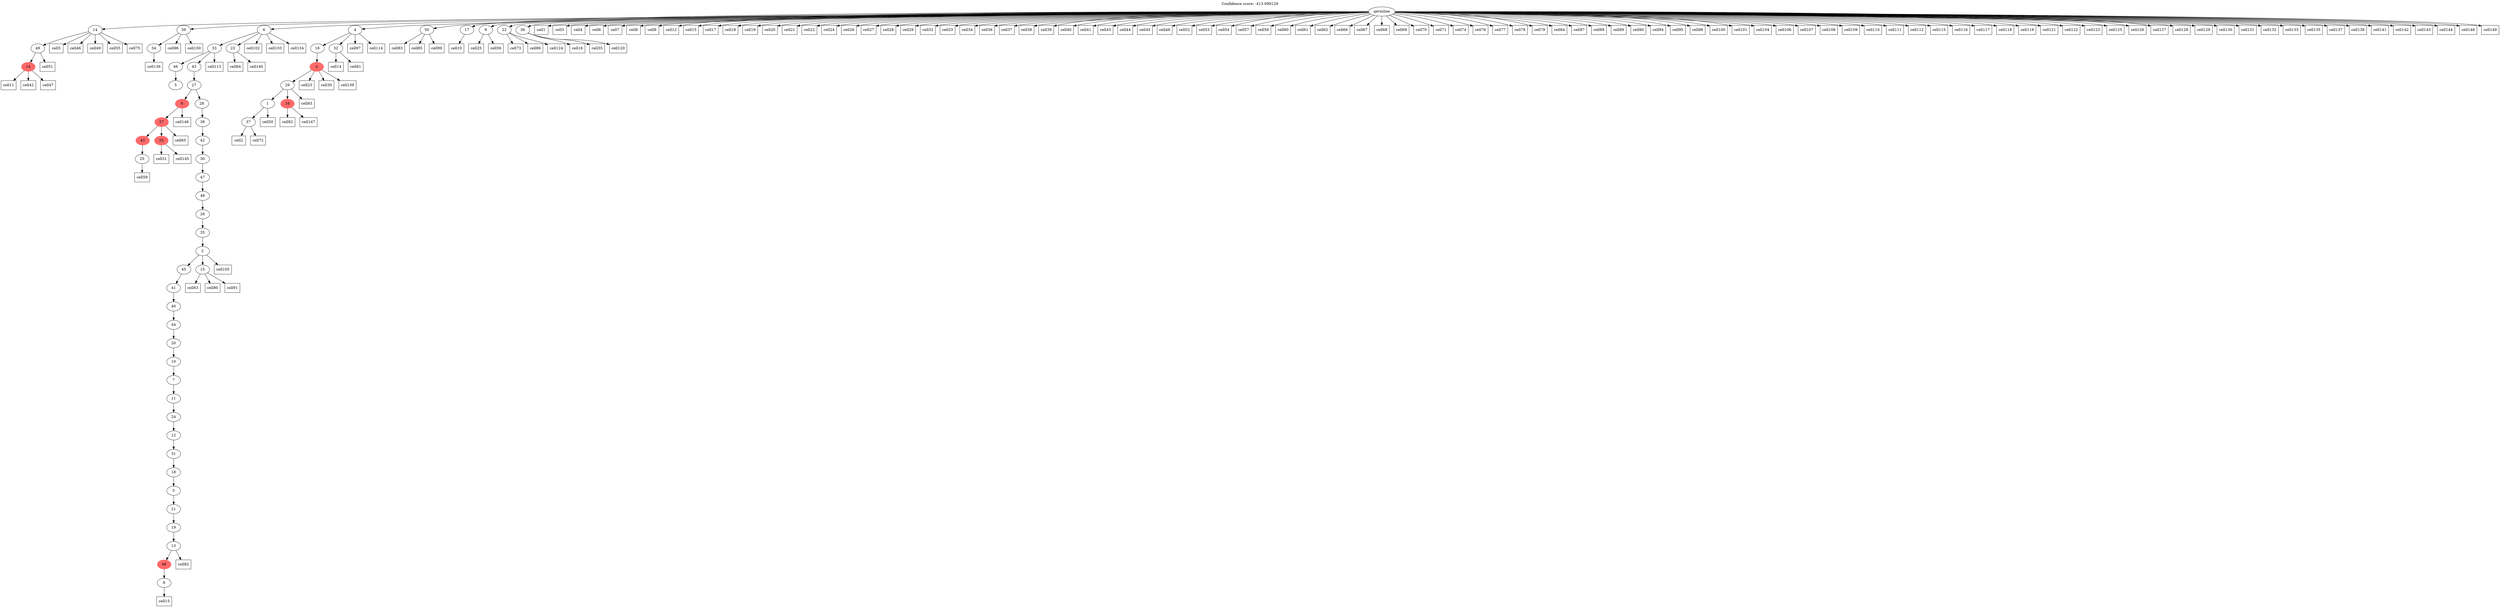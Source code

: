 digraph g {
	"57" -> "58";
	"58" [color=indianred1, style=filled, label="14"];
	"56" -> "57";
	"57" [label="49"];
	"54" -> "55";
	"55" [label="34"];
	"47" -> "48";
	"48" [label="5"];
	"44" -> "45";
	"45" [label="25"];
	"43" -> "44";
	"44" [color=indianred1, style=filled, label="43"];
	"43" -> "46";
	"46" [color=indianred1, style=filled, label="33"];
	"42" -> "43";
	"43" [color=indianred1, style=filled, label="27"];
	"39" -> "40";
	"40" [label="8"];
	"38" -> "39";
	"39" [color=indianred1, style=filled, label="48"];
	"37" -> "38";
	"38" [label="13"];
	"36" -> "37";
	"37" [label="19"];
	"35" -> "36";
	"36" [label="21"];
	"34" -> "35";
	"35" [label="3"];
	"33" -> "34";
	"34" [label="18"];
	"32" -> "33";
	"33" [label="31"];
	"31" -> "32";
	"32" [label="12"];
	"30" -> "31";
	"31" [label="24"];
	"29" -> "30";
	"30" [label="11"];
	"28" -> "29";
	"29" [label="7"];
	"27" -> "28";
	"28" [label="10"];
	"26" -> "27";
	"27" [label="20"];
	"25" -> "26";
	"26" [label="44"];
	"24" -> "25";
	"25" [label="40"];
	"23" -> "24";
	"24" [label="41"];
	"22" -> "23";
	"23" [label="45"];
	"22" -> "41";
	"41" [label="15"];
	"21" -> "22";
	"22" [label="2"];
	"20" -> "21";
	"21" [label="35"];
	"19" -> "20";
	"20" [label="26"];
	"18" -> "19";
	"19" [label="48"];
	"17" -> "18";
	"18" [label="47"];
	"16" -> "17";
	"17" [label="30"];
	"15" -> "16";
	"16" [label="42"];
	"14" -> "15";
	"15" [label="38"];
	"13" -> "14";
	"14" [label="28"];
	"13" -> "42";
	"42" [color=indianred1, style=filled, label="6"];
	"12" -> "13";
	"13" [label="27"];
	"11" -> "12";
	"12" [label="43"];
	"11" -> "47";
	"47" [label="46"];
	"10" -> "11";
	"11" [label="33"];
	"10" -> "49";
	"49" [label="23"];
	"5" -> "6";
	"6" [label="37"];
	"4" -> "5";
	"5" [label="1"];
	"4" -> "7";
	"7" [color=indianred1, style=filled, label="16"];
	"3" -> "4";
	"4" [label="29"];
	"2" -> "3";
	"3" [color=indianred1, style=filled, label="4"];
	"1" -> "2";
	"2" [label="16"];
	"1" -> "8";
	"8" [label="32"];
	"0" -> "1";
	"1" [label="4"];
	"0" -> "9";
	"9" [label="50"];
	"0" -> "10";
	"10" [label="6"];
	"0" -> "50";
	"50" [label="17"];
	"0" -> "51";
	"51" [label="9"];
	"0" -> "52";
	"52" [label="22"];
	"0" -> "53";
	"53" [label="36"];
	"0" -> "54";
	"54" [label="39"];
	"0" -> "56";
	"56" [label="14"];
	"0" [label="germline"];
	"0" -> "cell1";
	"cell1" [shape=box];
	"6" -> "cell2";
	"cell2" [shape=box];
	"0" -> "cell3";
	"cell3" [shape=box];
	"0" -> "cell4";
	"cell4" [shape=box];
	"56" -> "cell5";
	"cell5" [shape=box];
	"0" -> "cell6";
	"cell6" [shape=box];
	"0" -> "cell7";
	"cell7" [shape=box];
	"0" -> "cell8";
	"cell8" [shape=box];
	"0" -> "cell9";
	"cell9" [shape=box];
	"50" -> "cell10";
	"cell10" [shape=box];
	"58" -> "cell11";
	"cell11" [shape=box];
	"0" -> "cell12";
	"cell12" [shape=box];
	"40" -> "cell13";
	"cell13" [shape=box];
	"8" -> "cell14";
	"cell14" [shape=box];
	"0" -> "cell15";
	"cell15" [shape=box];
	"53" -> "cell16";
	"cell16" [shape=box];
	"0" -> "cell17";
	"cell17" [shape=box];
	"0" -> "cell18";
	"cell18" [shape=box];
	"0" -> "cell19";
	"cell19" [shape=box];
	"0" -> "cell20";
	"cell20" [shape=box];
	"0" -> "cell21";
	"cell21" [shape=box];
	"0" -> "cell22";
	"cell22" [shape=box];
	"3" -> "cell23";
	"cell23" [shape=box];
	"0" -> "cell24";
	"cell24" [shape=box];
	"51" -> "cell25";
	"cell25" [shape=box];
	"0" -> "cell26";
	"cell26" [shape=box];
	"0" -> "cell27";
	"cell27" [shape=box];
	"0" -> "cell28";
	"cell28" [shape=box];
	"0" -> "cell29";
	"cell29" [shape=box];
	"3" -> "cell30";
	"cell30" [shape=box];
	"46" -> "cell31";
	"cell31" [shape=box];
	"0" -> "cell32";
	"cell32" [shape=box];
	"0" -> "cell33";
	"cell33" [shape=box];
	"0" -> "cell34";
	"cell34" [shape=box];
	"53" -> "cell35";
	"cell35" [shape=box];
	"0" -> "cell36";
	"cell36" [shape=box];
	"0" -> "cell37";
	"cell37" [shape=box];
	"0" -> "cell38";
	"cell38" [shape=box];
	"0" -> "cell39";
	"cell39" [shape=box];
	"0" -> "cell40";
	"cell40" [shape=box];
	"0" -> "cell41";
	"cell41" [shape=box];
	"58" -> "cell42";
	"cell42" [shape=box];
	"0" -> "cell43";
	"cell43" [shape=box];
	"0" -> "cell44";
	"cell44" [shape=box];
	"0" -> "cell45";
	"cell45" [shape=box];
	"56" -> "cell46";
	"cell46" [shape=box];
	"58" -> "cell47";
	"cell47" [shape=box];
	"0" -> "cell48";
	"cell48" [shape=box];
	"56" -> "cell49";
	"cell49" [shape=box];
	"5" -> "cell50";
	"cell50" [shape=box];
	"57" -> "cell51";
	"cell51" [shape=box];
	"0" -> "cell52";
	"cell52" [shape=box];
	"0" -> "cell53";
	"cell53" [shape=box];
	"0" -> "cell54";
	"cell54" [shape=box];
	"56" -> "cell55";
	"cell55" [shape=box];
	"51" -> "cell56";
	"cell56" [shape=box];
	"0" -> "cell57";
	"cell57" [shape=box];
	"0" -> "cell58";
	"cell58" [shape=box];
	"45" -> "cell59";
	"cell59" [shape=box];
	"0" -> "cell60";
	"cell60" [shape=box];
	"0" -> "cell61";
	"cell61" [shape=box];
	"0" -> "cell62";
	"cell62" [shape=box];
	"41" -> "cell63";
	"cell63" [shape=box];
	"49" -> "cell64";
	"cell64" [shape=box];
	"43" -> "cell65";
	"cell65" [shape=box];
	"0" -> "cell66";
	"cell66" [shape=box];
	"0" -> "cell67";
	"cell67" [shape=box];
	"0" -> "cell68";
	"cell68" [shape=box];
	"0" -> "cell69";
	"cell69" [shape=box];
	"0" -> "cell70";
	"cell70" [shape=box];
	"0" -> "cell71";
	"cell71" [shape=box];
	"6" -> "cell72";
	"cell72" [shape=box];
	"52" -> "cell73";
	"cell73" [shape=box];
	"0" -> "cell74";
	"cell74" [shape=box];
	"56" -> "cell75";
	"cell75" [shape=box];
	"0" -> "cell76";
	"cell76" [shape=box];
	"0" -> "cell77";
	"cell77" [shape=box];
	"0" -> "cell78";
	"cell78" [shape=box];
	"0" -> "cell79";
	"cell79" [shape=box];
	"41" -> "cell80";
	"cell80" [shape=box];
	"8" -> "cell81";
	"cell81" [shape=box];
	"38" -> "cell82";
	"cell82" [shape=box];
	"9" -> "cell83";
	"cell83" [shape=box];
	"0" -> "cell84";
	"cell84" [shape=box];
	"9" -> "cell85";
	"cell85" [shape=box];
	"52" -> "cell86";
	"cell86" [shape=box];
	"0" -> "cell87";
	"cell87" [shape=box];
	"0" -> "cell88";
	"cell88" [shape=box];
	"0" -> "cell89";
	"cell89" [shape=box];
	"0" -> "cell90";
	"cell90" [shape=box];
	"41" -> "cell91";
	"cell91" [shape=box];
	"7" -> "cell92";
	"cell92" [shape=box];
	"4" -> "cell93";
	"cell93" [shape=box];
	"0" -> "cell94";
	"cell94" [shape=box];
	"0" -> "cell95";
	"cell95" [shape=box];
	"54" -> "cell96";
	"cell96" [shape=box];
	"1" -> "cell97";
	"cell97" [shape=box];
	"0" -> "cell98";
	"cell98" [shape=box];
	"9" -> "cell99";
	"cell99" [shape=box];
	"0" -> "cell100";
	"cell100" [shape=box];
	"0" -> "cell101";
	"cell101" [shape=box];
	"10" -> "cell102";
	"cell102" [shape=box];
	"10" -> "cell103";
	"cell103" [shape=box];
	"0" -> "cell104";
	"cell104" [shape=box];
	"22" -> "cell105";
	"cell105" [shape=box];
	"0" -> "cell106";
	"cell106" [shape=box];
	"0" -> "cell107";
	"cell107" [shape=box];
	"0" -> "cell108";
	"cell108" [shape=box];
	"0" -> "cell109";
	"cell109" [shape=box];
	"0" -> "cell110";
	"cell110" [shape=box];
	"0" -> "cell111";
	"cell111" [shape=box];
	"0" -> "cell112";
	"cell112" [shape=box];
	"11" -> "cell113";
	"cell113" [shape=box];
	"1" -> "cell114";
	"cell114" [shape=box];
	"0" -> "cell115";
	"cell115" [shape=box];
	"0" -> "cell116";
	"cell116" [shape=box];
	"0" -> "cell117";
	"cell117" [shape=box];
	"0" -> "cell118";
	"cell118" [shape=box];
	"0" -> "cell119";
	"cell119" [shape=box];
	"53" -> "cell120";
	"cell120" [shape=box];
	"0" -> "cell121";
	"cell121" [shape=box];
	"0" -> "cell122";
	"cell122" [shape=box];
	"0" -> "cell123";
	"cell123" [shape=box];
	"52" -> "cell124";
	"cell124" [shape=box];
	"0" -> "cell125";
	"cell125" [shape=box];
	"0" -> "cell126";
	"cell126" [shape=box];
	"0" -> "cell127";
	"cell127" [shape=box];
	"0" -> "cell128";
	"cell128" [shape=box];
	"0" -> "cell129";
	"cell129" [shape=box];
	"0" -> "cell130";
	"cell130" [shape=box];
	"0" -> "cell131";
	"cell131" [shape=box];
	"0" -> "cell132";
	"cell132" [shape=box];
	"0" -> "cell133";
	"cell133" [shape=box];
	"10" -> "cell134";
	"cell134" [shape=box];
	"0" -> "cell135";
	"cell135" [shape=box];
	"55" -> "cell136";
	"cell136" [shape=box];
	"0" -> "cell137";
	"cell137" [shape=box];
	"0" -> "cell138";
	"cell138" [shape=box];
	"3" -> "cell139";
	"cell139" [shape=box];
	"49" -> "cell140";
	"cell140" [shape=box];
	"0" -> "cell141";
	"cell141" [shape=box];
	"0" -> "cell142";
	"cell142" [shape=box];
	"0" -> "cell143";
	"cell143" [shape=box];
	"0" -> "cell144";
	"cell144" [shape=box];
	"46" -> "cell145";
	"cell145" [shape=box];
	"42" -> "cell146";
	"cell146" [shape=box];
	"7" -> "cell147";
	"cell147" [shape=box];
	"0" -> "cell148";
	"cell148" [shape=box];
	"0" -> "cell149";
	"cell149" [shape=box];
	"54" -> "cell150";
	"cell150" [shape=box];
	labelloc="t";
	label="Confidence score: -413.099129";
}
